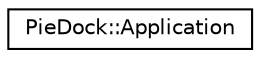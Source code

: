digraph "Graphical Class Hierarchy"
{
  edge [fontname="Helvetica",fontsize="10",labelfontname="Helvetica",labelfontsize="10"];
  node [fontname="Helvetica",fontsize="10",shape=record];
  rankdir="LR";
  Node1 [label="PieDock::Application",height=0.2,width=0.4,color="black", fillcolor="white", style="filled",URL="$classPieDock_1_1Application.html"];
}
